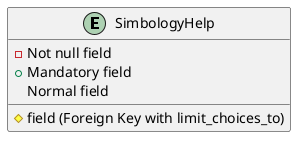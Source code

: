 @startuml simbology_help

entity SimbologyHelp {
    - Not null field
    + Mandatory field
    Normal field
    # field (Foreign Key with limit_choices_to)
}

@enduml
